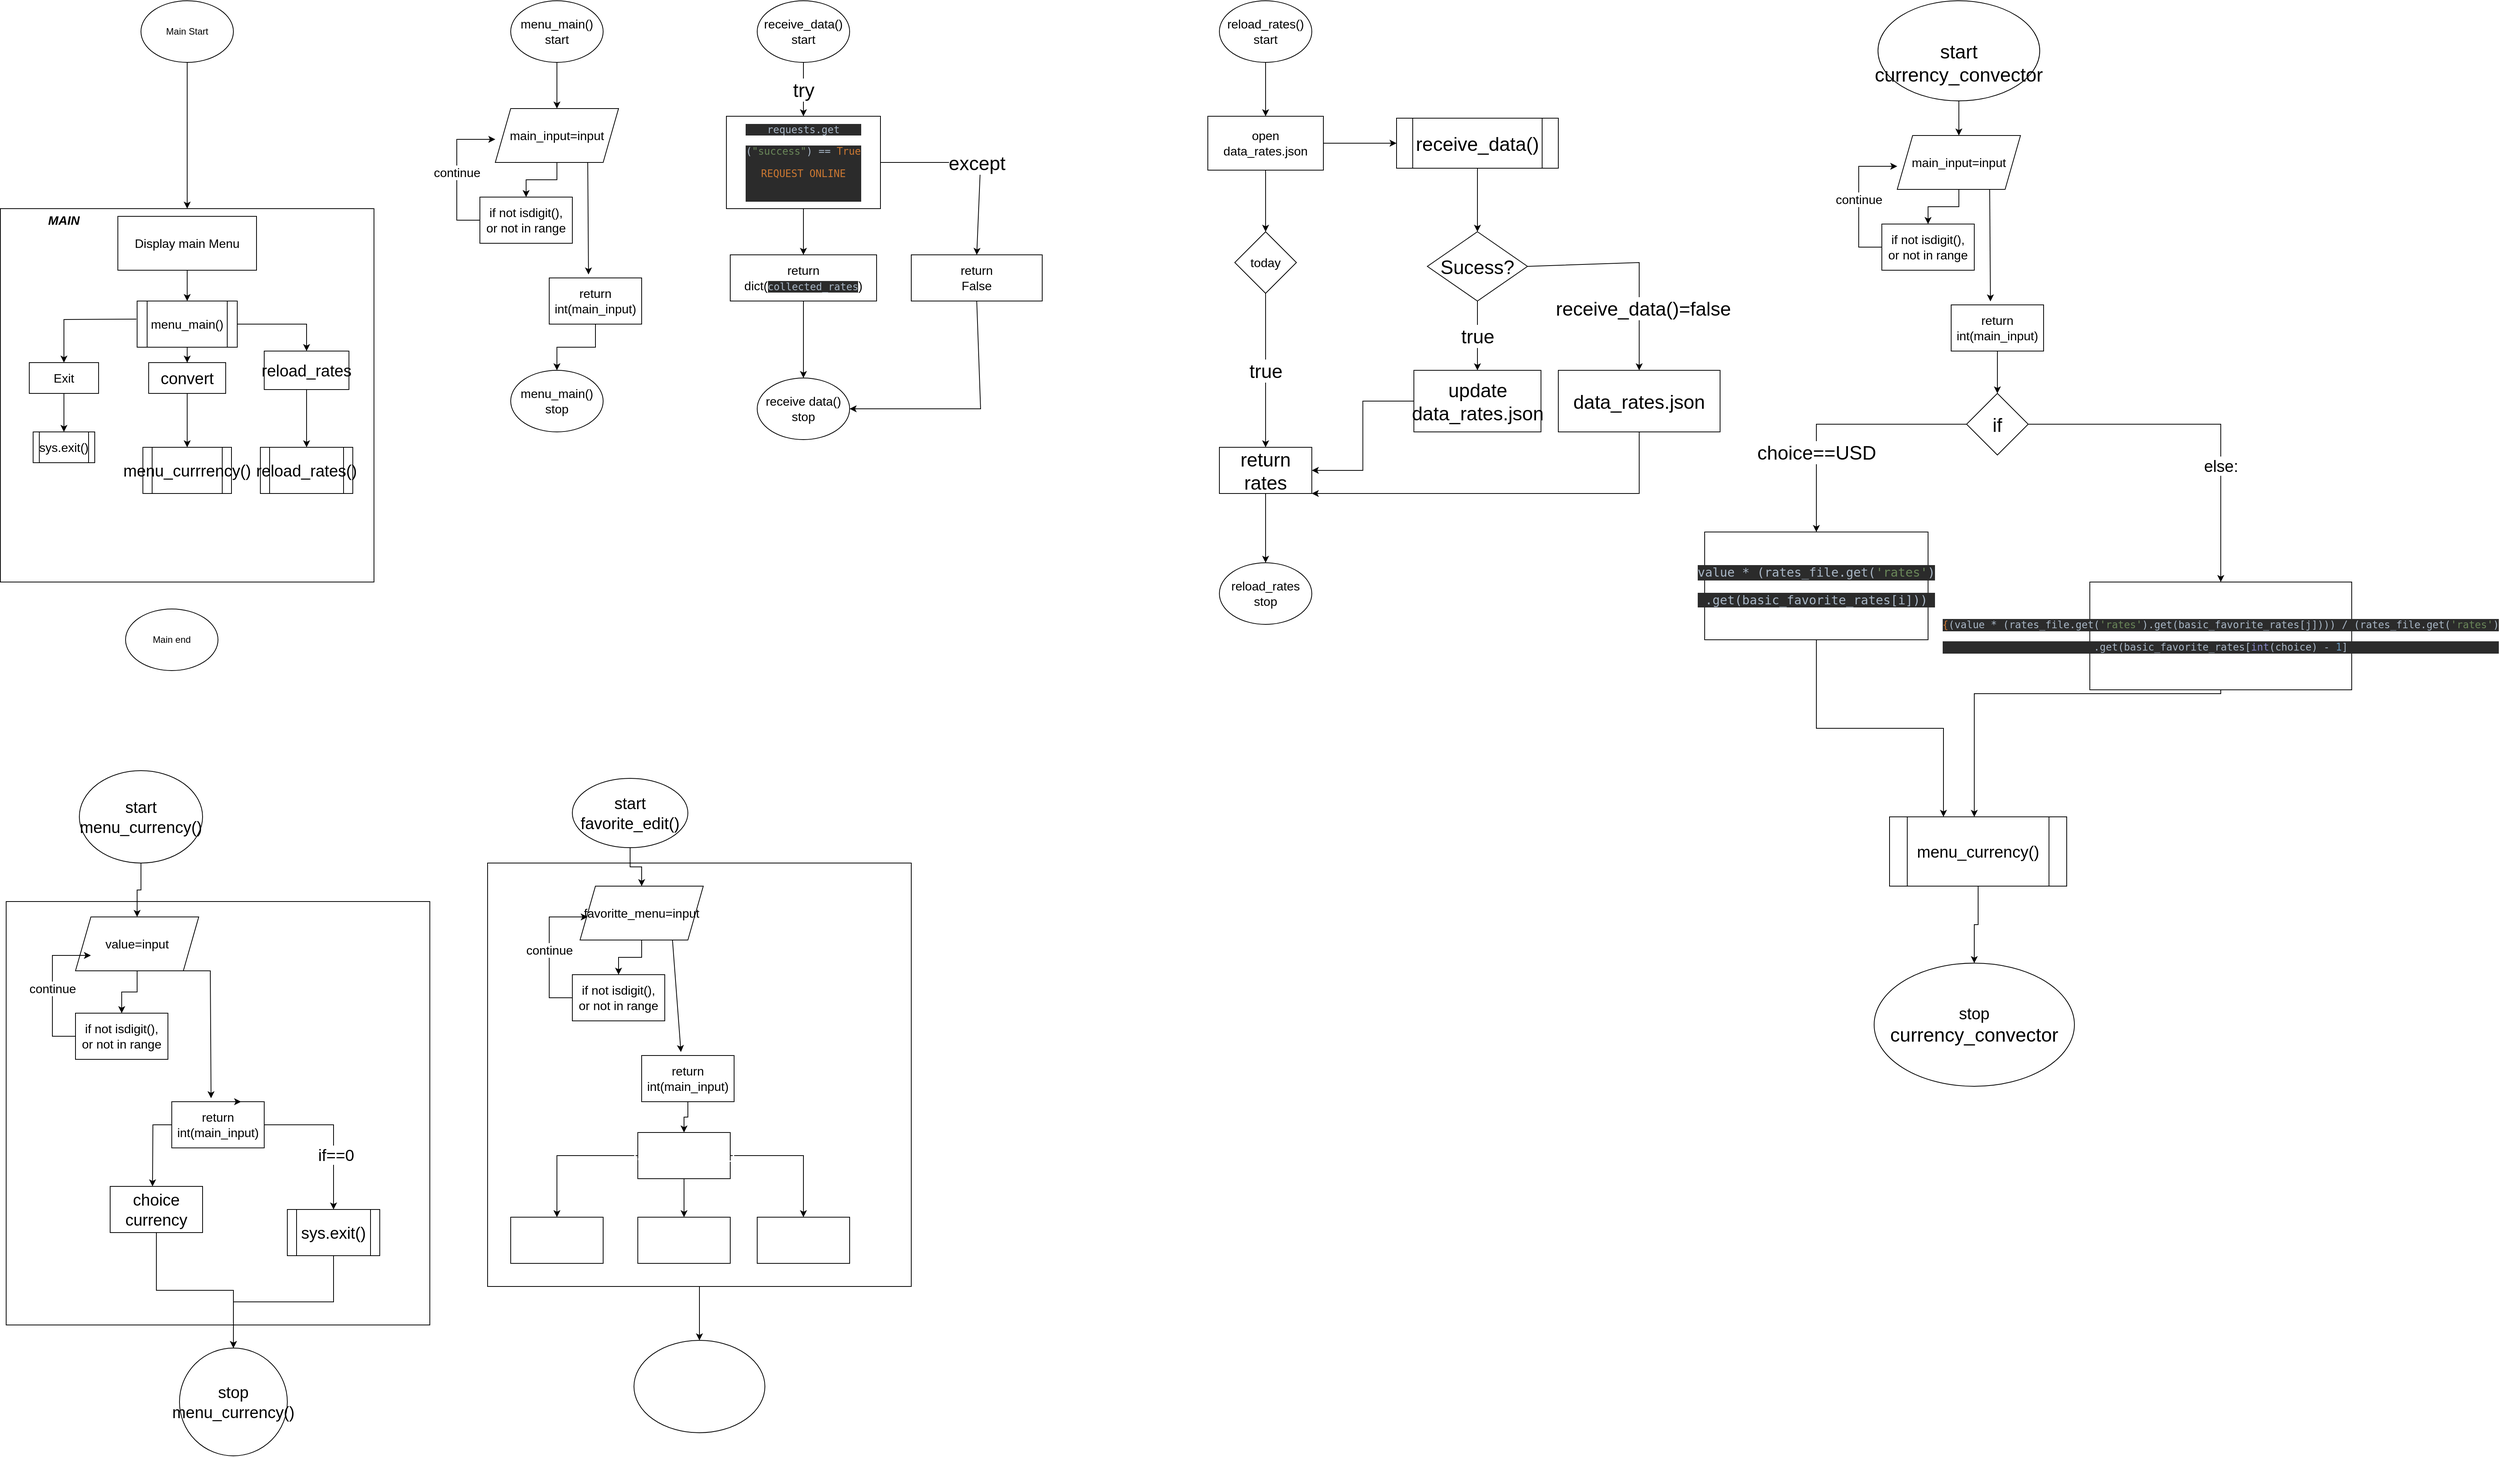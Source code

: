 <mxfile version="20.3.0" type="device"><diagram id="OZc3ZDlmv4UDkKJb3HnA" name="Page-1"><mxGraphModel dx="1351" dy="831" grid="1" gridSize="10" guides="1" tooltips="1" connect="1" arrows="1" fold="1" page="1" pageScale="1" pageWidth="850" pageHeight="1100" math="0" shadow="0"><root><mxCell id="0"/><mxCell id="1" parent="0"/><mxCell id="COG_Rs3T15AH2znhHYWJ-139" value="" style="edgeStyle=orthogonalEdgeStyle;rounded=0;orthogonalLoop=1;jettySize=auto;html=1;fontSize=21;fontColor=#FFFFFF;" edge="1" parent="1" source="COG_Rs3T15AH2znhHYWJ-128" target="COG_Rs3T15AH2znhHYWJ-138"><mxGeometry relative="1" as="geometry"/></mxCell><mxCell id="COG_Rs3T15AH2znhHYWJ-128" value="" style="whiteSpace=wrap;html=1;aspect=fixed;" vertex="1" parent="1"><mxGeometry x="640" y="1140" width="550" height="550" as="geometry"/></mxCell><mxCell id="COG_Rs3T15AH2znhHYWJ-126" value="" style="whiteSpace=wrap;html=1;aspect=fixed;" vertex="1" parent="1"><mxGeometry x="15" y="1190" width="550" height="550" as="geometry"/></mxCell><mxCell id="COG_Rs3T15AH2znhHYWJ-1" value="Main end" style="ellipse;whiteSpace=wrap;html=1;" vertex="1" parent="1"><mxGeometry x="170" y="810" width="120" height="80" as="geometry"/></mxCell><mxCell id="COG_Rs3T15AH2znhHYWJ-4" value="" style="edgeStyle=orthogonalEdgeStyle;rounded=0;orthogonalLoop=1;jettySize=auto;html=1;entryX=0.5;entryY=0;entryDx=0;entryDy=0;" edge="1" parent="1" source="COG_Rs3T15AH2znhHYWJ-2" target="COG_Rs3T15AH2znhHYWJ-5"><mxGeometry relative="1" as="geometry"><mxPoint x="250.0" y="160" as="targetPoint"/></mxGeometry></mxCell><mxCell id="COG_Rs3T15AH2znhHYWJ-2" value="Main Start" style="ellipse;whiteSpace=wrap;html=1;" vertex="1" parent="1"><mxGeometry x="190" y="20" width="120" height="80" as="geometry"/></mxCell><mxCell id="COG_Rs3T15AH2znhHYWJ-5" value="" style="whiteSpace=wrap;html=1;aspect=fixed;" vertex="1" parent="1"><mxGeometry x="7.5" y="290" width="485" height="485" as="geometry"/></mxCell><mxCell id="COG_Rs3T15AH2znhHYWJ-7" value="MAIN" style="text;html=1;align=center;verticalAlign=middle;whiteSpace=wrap;rounded=0;fontStyle=3;fontSize=16;" vertex="1" parent="1"><mxGeometry x="20" y="260" width="140" height="90" as="geometry"/></mxCell><mxCell id="COG_Rs3T15AH2znhHYWJ-15" value="" style="edgeStyle=orthogonalEdgeStyle;rounded=0;orthogonalLoop=1;jettySize=auto;html=1;fontSize=16;" edge="1" parent="1" source="COG_Rs3T15AH2znhHYWJ-8" target="COG_Rs3T15AH2znhHYWJ-13"><mxGeometry relative="1" as="geometry"/></mxCell><mxCell id="COG_Rs3T15AH2znhHYWJ-8" value="Display main Menu" style="rounded=0;whiteSpace=wrap;html=1;fontSize=16;fillColor=none;" vertex="1" parent="1"><mxGeometry x="160" y="300" width="180" height="70" as="geometry"/></mxCell><mxCell id="COG_Rs3T15AH2znhHYWJ-12" value="" style="edgeStyle=orthogonalEdgeStyle;rounded=0;orthogonalLoop=1;jettySize=auto;html=1;fontSize=16;" edge="1" parent="1" source="COG_Rs3T15AH2znhHYWJ-10" target="COG_Rs3T15AH2znhHYWJ-11"><mxGeometry relative="1" as="geometry"/></mxCell><mxCell id="COG_Rs3T15AH2znhHYWJ-10" value="Exit" style="rounded=0;whiteSpace=wrap;html=1;fontSize=16;fillColor=none;" vertex="1" parent="1"><mxGeometry x="45" y="490" width="90" height="40" as="geometry"/></mxCell><mxCell id="COG_Rs3T15AH2znhHYWJ-11" value="sys.exit()" style="shape=process;whiteSpace=wrap;html=1;backgroundOutline=1;fontSize=16;fillColor=none;" vertex="1" parent="1"><mxGeometry x="50" y="580" width="80" height="40" as="geometry"/></mxCell><mxCell id="COG_Rs3T15AH2znhHYWJ-86" value="" style="edgeStyle=orthogonalEdgeStyle;rounded=0;orthogonalLoop=1;jettySize=auto;html=1;fontSize=21;" edge="1" parent="1" source="COG_Rs3T15AH2znhHYWJ-13" target="COG_Rs3T15AH2znhHYWJ-85"><mxGeometry relative="1" as="geometry"/></mxCell><mxCell id="COG_Rs3T15AH2znhHYWJ-90" value="" style="edgeStyle=orthogonalEdgeStyle;rounded=0;orthogonalLoop=1;jettySize=auto;html=1;fontSize=21;" edge="1" parent="1" source="COG_Rs3T15AH2znhHYWJ-13" target="COG_Rs3T15AH2znhHYWJ-89"><mxGeometry relative="1" as="geometry"/></mxCell><mxCell id="COG_Rs3T15AH2znhHYWJ-13" value="menu_main()" style="shape=process;whiteSpace=wrap;html=1;backgroundOutline=1;fontSize=16;fillColor=none;" vertex="1" parent="1"><mxGeometry x="185" y="410" width="130" height="60" as="geometry"/></mxCell><mxCell id="COG_Rs3T15AH2znhHYWJ-14" value="" style="endArrow=classic;html=1;rounded=0;fontSize=16;entryX=0.5;entryY=0;entryDx=0;entryDy=0;exitX=-0.008;exitY=0.392;exitDx=0;exitDy=0;exitPerimeter=0;" edge="1" parent="1" source="COG_Rs3T15AH2znhHYWJ-13" target="COG_Rs3T15AH2znhHYWJ-10"><mxGeometry width="50" height="50" relative="1" as="geometry"><mxPoint x="230" y="610" as="sourcePoint"/><mxPoint x="280" y="560" as="targetPoint"/><Array as="points"><mxPoint x="90" y="434"/></Array></mxGeometry></mxCell><mxCell id="COG_Rs3T15AH2znhHYWJ-19" value="" style="edgeStyle=orthogonalEdgeStyle;rounded=0;orthogonalLoop=1;jettySize=auto;html=1;fontSize=16;" edge="1" parent="1" source="COG_Rs3T15AH2znhHYWJ-17" target="COG_Rs3T15AH2znhHYWJ-18"><mxGeometry relative="1" as="geometry"/></mxCell><mxCell id="COG_Rs3T15AH2znhHYWJ-17" value="menu_main() start" style="ellipse;whiteSpace=wrap;html=1;fontSize=16;fillColor=none;" vertex="1" parent="1"><mxGeometry x="670" y="20" width="120" height="80" as="geometry"/></mxCell><mxCell id="COG_Rs3T15AH2znhHYWJ-24" value="" style="edgeStyle=orthogonalEdgeStyle;rounded=0;orthogonalLoop=1;jettySize=auto;html=1;fontSize=16;" edge="1" parent="1" source="COG_Rs3T15AH2znhHYWJ-18" target="COG_Rs3T15AH2znhHYWJ-22"><mxGeometry relative="1" as="geometry"/></mxCell><mxCell id="COG_Rs3T15AH2znhHYWJ-18" value="main_input=input" style="shape=parallelogram;perimeter=parallelogramPerimeter;whiteSpace=wrap;html=1;fixedSize=1;fontSize=16;fillColor=none;" vertex="1" parent="1"><mxGeometry x="650" y="160" width="160" height="70" as="geometry"/></mxCell><mxCell id="COG_Rs3T15AH2znhHYWJ-41" value="" style="edgeStyle=orthogonalEdgeStyle;rounded=0;orthogonalLoop=1;jettySize=auto;html=1;fontSize=16;" edge="1" parent="1" source="COG_Rs3T15AH2znhHYWJ-20" target="COG_Rs3T15AH2znhHYWJ-26"><mxGeometry relative="1" as="geometry"/></mxCell><mxCell id="COG_Rs3T15AH2znhHYWJ-20" value="return&lt;br&gt;int(main_input)" style="rounded=0;whiteSpace=wrap;html=1;fontSize=16;fillColor=none;" vertex="1" parent="1"><mxGeometry x="720" y="380" width="120" height="60" as="geometry"/></mxCell><mxCell id="COG_Rs3T15AH2znhHYWJ-22" value="if not isdigit(),&lt;br&gt;or not in range" style="rounded=0;whiteSpace=wrap;html=1;fontSize=16;fillColor=none;" vertex="1" parent="1"><mxGeometry x="630" y="275" width="120" height="60" as="geometry"/></mxCell><mxCell id="COG_Rs3T15AH2znhHYWJ-23" value="continue" style="endArrow=classic;html=1;rounded=0;fontSize=16;exitX=0;exitY=0.5;exitDx=0;exitDy=0;" edge="1" parent="1" source="COG_Rs3T15AH2znhHYWJ-22"><mxGeometry width="50" height="50" relative="1" as="geometry"><mxPoint x="580" y="270" as="sourcePoint"/><mxPoint x="650" y="200" as="targetPoint"/><Array as="points"><mxPoint x="600" y="305"/><mxPoint x="600" y="200"/></Array></mxGeometry></mxCell><mxCell id="COG_Rs3T15AH2znhHYWJ-25" value="" style="endArrow=classic;html=1;rounded=0;fontSize=16;exitX=0.75;exitY=1;exitDx=0;exitDy=0;entryX=0.425;entryY=-0.075;entryDx=0;entryDy=0;entryPerimeter=0;" edge="1" parent="1" source="COG_Rs3T15AH2znhHYWJ-18" target="COG_Rs3T15AH2znhHYWJ-20"><mxGeometry width="50" height="50" relative="1" as="geometry"><mxPoint x="530" y="270" as="sourcePoint"/><mxPoint x="790" y="380" as="targetPoint"/></mxGeometry></mxCell><mxCell id="COG_Rs3T15AH2znhHYWJ-26" value="menu_main() stop" style="ellipse;whiteSpace=wrap;html=1;fontSize=16;fillColor=none;" vertex="1" parent="1"><mxGeometry x="670" y="500" width="120" height="80" as="geometry"/></mxCell><mxCell id="COG_Rs3T15AH2znhHYWJ-32" value="try" style="edgeStyle=orthogonalEdgeStyle;rounded=0;orthogonalLoop=1;jettySize=auto;html=1;fontSize=25;" edge="1" parent="1" source="COG_Rs3T15AH2znhHYWJ-27" target="COG_Rs3T15AH2znhHYWJ-31"><mxGeometry relative="1" as="geometry"/></mxCell><mxCell id="COG_Rs3T15AH2znhHYWJ-27" value="receive_data()&lt;br&gt;start" style="ellipse;whiteSpace=wrap;html=1;fontSize=16;fillColor=none;" vertex="1" parent="1"><mxGeometry x="990" y="20" width="120" height="80" as="geometry"/></mxCell><mxCell id="COG_Rs3T15AH2znhHYWJ-34" value="" style="edgeStyle=orthogonalEdgeStyle;rounded=0;orthogonalLoop=1;jettySize=auto;html=1;fontSize=16;" edge="1" parent="1" source="COG_Rs3T15AH2znhHYWJ-31" target="COG_Rs3T15AH2znhHYWJ-33"><mxGeometry relative="1" as="geometry"/></mxCell><mxCell id="COG_Rs3T15AH2znhHYWJ-31" value="&lt;pre style=&quot;background-color:#2b2b2b;color:#a9b7c6;font-family:'JetBrains Mono',monospace;font-size:9.8pt;&quot;&gt;requests.get&lt;/pre&gt;&lt;pre style=&quot;background-color:#2b2b2b;color:#a9b7c6;font-family:'JetBrains Mono',monospace;font-size:9.8pt;&quot;&gt;&lt;pre style=&quot;font-family: &amp;quot;JetBrains Mono&amp;quot;, monospace; font-size: 9.8pt;&quot;&gt;(&lt;span style=&quot;color:#6a8759;&quot;&gt;&quot;success&quot;&lt;/span&gt;) == &lt;span style=&quot;color:#cc7832;&quot;&gt;True&lt;/span&gt;&lt;/pre&gt;&lt;pre style=&quot;font-family: &amp;quot;JetBrains Mono&amp;quot;, monospace; font-size: 9.8pt;&quot;&gt;&lt;span style=&quot;color:#cc7832;&quot;&gt;REQUEST ONLINE&lt;/span&gt;&lt;/pre&gt;&lt;pre style=&quot;font-family: &amp;quot;JetBrains Mono&amp;quot;, monospace; font-size: 9.8pt;&quot;&gt;&lt;span style=&quot;color:#cc7832;&quot;&gt;&lt;br&gt;&lt;/span&gt;&lt;/pre&gt;&lt;/pre&gt;" style="rounded=0;whiteSpace=wrap;html=1;fontSize=16;fillColor=none;" vertex="1" parent="1"><mxGeometry x="950" y="170" width="200" height="120" as="geometry"/></mxCell><mxCell id="COG_Rs3T15AH2znhHYWJ-42" value="" style="edgeStyle=orthogonalEdgeStyle;rounded=0;orthogonalLoop=1;jettySize=auto;html=1;fontSize=16;" edge="1" parent="1" source="COG_Rs3T15AH2znhHYWJ-33" target="COG_Rs3T15AH2znhHYWJ-38"><mxGeometry relative="1" as="geometry"/></mxCell><mxCell id="COG_Rs3T15AH2znhHYWJ-33" value="return dict(&lt;span style=&quot;background-color: rgb(43, 43, 43); color: rgb(169, 183, 198); font-family: &amp;quot;JetBrains Mono&amp;quot;, monospace; font-size: 9.8pt;&quot;&gt;collected_rates&lt;/span&gt;&lt;span style=&quot;background-color: initial;&quot;&gt;)&lt;/span&gt;" style="rounded=0;whiteSpace=wrap;html=1;fontSize=16;fillColor=none;" vertex="1" parent="1"><mxGeometry x="955" y="350" width="190" height="60" as="geometry"/></mxCell><mxCell id="COG_Rs3T15AH2znhHYWJ-35" value="return&lt;br&gt;False" style="rounded=0;whiteSpace=wrap;html=1;fontSize=16;fillColor=none;" vertex="1" parent="1"><mxGeometry x="1190" y="350" width="170" height="60" as="geometry"/></mxCell><mxCell id="COG_Rs3T15AH2znhHYWJ-36" value="except" style="endArrow=classic;html=1;rounded=0;fontSize=25;entryX=0.5;entryY=0;entryDx=0;entryDy=0;exitX=1;exitY=0.5;exitDx=0;exitDy=0;" edge="1" parent="1" source="COG_Rs3T15AH2znhHYWJ-31" target="COG_Rs3T15AH2znhHYWJ-35"><mxGeometry width="50" height="50" relative="1" as="geometry"><mxPoint x="1030" y="300" as="sourcePoint"/><mxPoint x="1080" y="250" as="targetPoint"/><Array as="points"><mxPoint x="1280" y="230"/></Array></mxGeometry></mxCell><mxCell id="COG_Rs3T15AH2znhHYWJ-38" value="receive data()&lt;br&gt;stop" style="ellipse;whiteSpace=wrap;html=1;fontSize=16;fillColor=none;" vertex="1" parent="1"><mxGeometry x="990" y="510" width="120" height="80" as="geometry"/></mxCell><mxCell id="COG_Rs3T15AH2znhHYWJ-45" value="" style="edgeStyle=orthogonalEdgeStyle;rounded=0;orthogonalLoop=1;jettySize=auto;html=1;fontSize=16;" edge="1" parent="1" source="COG_Rs3T15AH2znhHYWJ-40" target="COG_Rs3T15AH2znhHYWJ-44"><mxGeometry relative="1" as="geometry"/></mxCell><mxCell id="COG_Rs3T15AH2znhHYWJ-40" value="reload_rates()&lt;br&gt;start" style="ellipse;whiteSpace=wrap;html=1;fontSize=16;fillColor=none;" vertex="1" parent="1"><mxGeometry x="1590" y="20" width="120" height="80" as="geometry"/></mxCell><mxCell id="COG_Rs3T15AH2znhHYWJ-43" value="" style="endArrow=classic;html=1;rounded=0;fontSize=16;exitX=0.5;exitY=1;exitDx=0;exitDy=0;entryX=1;entryY=0.5;entryDx=0;entryDy=0;" edge="1" parent="1" source="COG_Rs3T15AH2znhHYWJ-35" target="COG_Rs3T15AH2znhHYWJ-38"><mxGeometry width="50" height="50" relative="1" as="geometry"><mxPoint x="1030" y="330" as="sourcePoint"/><mxPoint x="1330" y="620" as="targetPoint"/><Array as="points"><mxPoint x="1280" y="550"/></Array></mxGeometry></mxCell><mxCell id="COG_Rs3T15AH2znhHYWJ-47" value="" style="edgeStyle=orthogonalEdgeStyle;rounded=0;orthogonalLoop=1;jettySize=auto;html=1;fontSize=16;" edge="1" parent="1" source="COG_Rs3T15AH2znhHYWJ-44" target="COG_Rs3T15AH2znhHYWJ-46"><mxGeometry relative="1" as="geometry"/></mxCell><mxCell id="COG_Rs3T15AH2znhHYWJ-52" value="" style="edgeStyle=orthogonalEdgeStyle;rounded=0;orthogonalLoop=1;jettySize=auto;html=1;fontSize=25;" edge="1" parent="1" source="COG_Rs3T15AH2znhHYWJ-44" target="COG_Rs3T15AH2znhHYWJ-51"><mxGeometry relative="1" as="geometry"/></mxCell><mxCell id="COG_Rs3T15AH2znhHYWJ-44" value="open&lt;br&gt;data_rates.json" style="rounded=0;whiteSpace=wrap;html=1;fontSize=16;fillColor=none;" vertex="1" parent="1"><mxGeometry x="1575" y="170" width="150" height="70" as="geometry"/></mxCell><mxCell id="COG_Rs3T15AH2znhHYWJ-46" value="today" style="rhombus;whiteSpace=wrap;html=1;fontSize=16;fillColor=none;" vertex="1" parent="1"><mxGeometry x="1610" y="320" width="80" height="80" as="geometry"/></mxCell><mxCell id="COG_Rs3T15AH2znhHYWJ-49" value="reload_rates&lt;br&gt;stop" style="ellipse;whiteSpace=wrap;html=1;fontSize=16;fillColor=none;" vertex="1" parent="1"><mxGeometry x="1590" y="750" width="120" height="80" as="geometry"/></mxCell><mxCell id="COG_Rs3T15AH2znhHYWJ-50" value="true" style="endArrow=classic;html=1;rounded=0;fontSize=25;exitX=0.5;exitY=1;exitDx=0;exitDy=0;entryX=0.5;entryY=0;entryDx=0;entryDy=0;" edge="1" parent="1" source="COG_Rs3T15AH2znhHYWJ-46" target="COG_Rs3T15AH2znhHYWJ-58"><mxGeometry width="50" height="50" relative="1" as="geometry"><mxPoint x="1350" y="430" as="sourcePoint"/><mxPoint x="1400" y="380" as="targetPoint"/></mxGeometry></mxCell><mxCell id="COG_Rs3T15AH2znhHYWJ-55" value="" style="edgeStyle=orthogonalEdgeStyle;rounded=0;orthogonalLoop=1;jettySize=auto;html=1;fontSize=25;" edge="1" parent="1" source="COG_Rs3T15AH2znhHYWJ-51" target="COG_Rs3T15AH2znhHYWJ-53"><mxGeometry relative="1" as="geometry"/></mxCell><mxCell id="COG_Rs3T15AH2znhHYWJ-51" value="receive_data()" style="shape=process;whiteSpace=wrap;html=1;backgroundOutline=1;fontSize=25;fillColor=none;" vertex="1" parent="1"><mxGeometry x="1820" y="172.5" width="210" height="65" as="geometry"/></mxCell><mxCell id="COG_Rs3T15AH2znhHYWJ-57" value="true" style="edgeStyle=orthogonalEdgeStyle;rounded=0;orthogonalLoop=1;jettySize=auto;html=1;fontSize=25;" edge="1" parent="1" source="COG_Rs3T15AH2znhHYWJ-53" target="COG_Rs3T15AH2znhHYWJ-56"><mxGeometry relative="1" as="geometry"/></mxCell><mxCell id="COG_Rs3T15AH2znhHYWJ-53" value="Sucess?" style="rhombus;whiteSpace=wrap;html=1;fontSize=25;fillColor=none;" vertex="1" parent="1"><mxGeometry x="1860" y="320" width="130" height="90" as="geometry"/></mxCell><mxCell id="COG_Rs3T15AH2znhHYWJ-60" value="" style="edgeStyle=orthogonalEdgeStyle;rounded=0;orthogonalLoop=1;jettySize=auto;html=1;fontSize=25;entryX=1;entryY=0.5;entryDx=0;entryDy=0;" edge="1" parent="1" source="COG_Rs3T15AH2znhHYWJ-56" target="COG_Rs3T15AH2znhHYWJ-58"><mxGeometry relative="1" as="geometry"><mxPoint x="1740" y="650" as="targetPoint"/></mxGeometry></mxCell><mxCell id="COG_Rs3T15AH2znhHYWJ-56" value="update&lt;br&gt;data_rates.json" style="rounded=0;whiteSpace=wrap;html=1;fontSize=25;fillColor=none;" vertex="1" parent="1"><mxGeometry x="1842.5" y="500" width="165" height="80" as="geometry"/></mxCell><mxCell id="COG_Rs3T15AH2znhHYWJ-59" value="" style="edgeStyle=orthogonalEdgeStyle;rounded=0;orthogonalLoop=1;jettySize=auto;html=1;fontSize=25;" edge="1" parent="1" source="COG_Rs3T15AH2znhHYWJ-58" target="COG_Rs3T15AH2znhHYWJ-49"><mxGeometry relative="1" as="geometry"/></mxCell><mxCell id="COG_Rs3T15AH2znhHYWJ-58" value="return rates" style="rounded=0;whiteSpace=wrap;html=1;fontSize=25;fillColor=none;" vertex="1" parent="1"><mxGeometry x="1590" y="600" width="120" height="60" as="geometry"/></mxCell><mxCell id="COG_Rs3T15AH2znhHYWJ-61" value="data_rates.json" style="rounded=0;whiteSpace=wrap;html=1;fontSize=25;fillColor=none;" vertex="1" parent="1"><mxGeometry x="2030" y="500" width="210" height="80" as="geometry"/></mxCell><mxCell id="COG_Rs3T15AH2znhHYWJ-62" value="receive_data()=false" style="endArrow=classic;html=1;rounded=0;fontSize=25;entryX=0.5;entryY=0;entryDx=0;entryDy=0;exitX=1;exitY=0.5;exitDx=0;exitDy=0;" edge="1" parent="1" source="COG_Rs3T15AH2znhHYWJ-53" target="COG_Rs3T15AH2znhHYWJ-61"><mxGeometry x="0.439" y="5" width="50" height="50" relative="1" as="geometry"><mxPoint x="2200" y="350" as="sourcePoint"/><mxPoint x="1820" y="500" as="targetPoint"/><Array as="points"><mxPoint x="2135" y="360"/></Array><mxPoint y="-1" as="offset"/></mxGeometry></mxCell><mxCell id="COG_Rs3T15AH2znhHYWJ-63" value="" style="endArrow=classic;html=1;rounded=0;fontSize=25;exitX=0.5;exitY=1;exitDx=0;exitDy=0;entryX=1;entryY=1;entryDx=0;entryDy=0;" edge="1" parent="1" source="COG_Rs3T15AH2znhHYWJ-61" target="COG_Rs3T15AH2znhHYWJ-58"><mxGeometry width="50" height="50" relative="1" as="geometry"><mxPoint x="1890" y="880" as="sourcePoint"/><mxPoint x="1850" y="500" as="targetPoint"/><Array as="points"><mxPoint x="2135" y="660"/></Array></mxGeometry></mxCell><mxCell id="COG_Rs3T15AH2znhHYWJ-72" value="" style="edgeStyle=orthogonalEdgeStyle;rounded=0;orthogonalLoop=1;jettySize=auto;html=1;fontSize=25;" edge="1" parent="1" source="COG_Rs3T15AH2znhHYWJ-64" target="COG_Rs3T15AH2znhHYWJ-67"><mxGeometry relative="1" as="geometry"/></mxCell><mxCell id="COG_Rs3T15AH2znhHYWJ-64" value="&lt;br&gt;start&lt;br&gt;currency_convector" style="ellipse;whiteSpace=wrap;html=1;fontSize=25;fillColor=none;" vertex="1" parent="1"><mxGeometry x="2445" y="20" width="210" height="130" as="geometry"/></mxCell><mxCell id="COG_Rs3T15AH2znhHYWJ-66" value="" style="edgeStyle=orthogonalEdgeStyle;rounded=0;orthogonalLoop=1;jettySize=auto;html=1;fontSize=16;" edge="1" parent="1" source="COG_Rs3T15AH2znhHYWJ-67" target="COG_Rs3T15AH2znhHYWJ-69"><mxGeometry relative="1" as="geometry"/></mxCell><mxCell id="COG_Rs3T15AH2znhHYWJ-67" value="main_input=input" style="shape=parallelogram;perimeter=parallelogramPerimeter;whiteSpace=wrap;html=1;fixedSize=1;fontSize=16;fillColor=none;" vertex="1" parent="1"><mxGeometry x="2470" y="195" width="160" height="70" as="geometry"/></mxCell><mxCell id="COG_Rs3T15AH2znhHYWJ-74" value="" style="edgeStyle=orthogonalEdgeStyle;rounded=0;orthogonalLoop=1;jettySize=auto;html=1;fontSize=25;" edge="1" parent="1" source="COG_Rs3T15AH2znhHYWJ-68" target="COG_Rs3T15AH2znhHYWJ-73"><mxGeometry relative="1" as="geometry"/></mxCell><mxCell id="COG_Rs3T15AH2znhHYWJ-68" value="return&lt;br&gt;int(main_input)" style="rounded=0;whiteSpace=wrap;html=1;fontSize=16;fillColor=none;" vertex="1" parent="1"><mxGeometry x="2540" y="415" width="120" height="60" as="geometry"/></mxCell><mxCell id="COG_Rs3T15AH2znhHYWJ-69" value="if not isdigit(),&lt;br&gt;or not in range" style="rounded=0;whiteSpace=wrap;html=1;fontSize=16;fillColor=none;" vertex="1" parent="1"><mxGeometry x="2450" y="310" width="120" height="60" as="geometry"/></mxCell><mxCell id="COG_Rs3T15AH2znhHYWJ-70" value="continue" style="endArrow=classic;html=1;rounded=0;fontSize=16;exitX=0;exitY=0.5;exitDx=0;exitDy=0;" edge="1" parent="1" source="COG_Rs3T15AH2znhHYWJ-69"><mxGeometry width="50" height="50" relative="1" as="geometry"><mxPoint x="2400" y="305" as="sourcePoint"/><mxPoint x="2470" y="235" as="targetPoint"/><Array as="points"><mxPoint x="2420" y="340"/><mxPoint x="2420" y="235"/></Array></mxGeometry></mxCell><mxCell id="COG_Rs3T15AH2znhHYWJ-71" value="" style="endArrow=classic;html=1;rounded=0;fontSize=16;exitX=0.75;exitY=1;exitDx=0;exitDy=0;entryX=0.425;entryY=-0.075;entryDx=0;entryDy=0;entryPerimeter=0;" edge="1" parent="1" source="COG_Rs3T15AH2znhHYWJ-67" target="COG_Rs3T15AH2znhHYWJ-68"><mxGeometry width="50" height="50" relative="1" as="geometry"><mxPoint x="2350" y="305" as="sourcePoint"/><mxPoint x="2610" y="415" as="targetPoint"/></mxGeometry></mxCell><mxCell id="COG_Rs3T15AH2znhHYWJ-76" value="choice==USD" style="edgeStyle=orthogonalEdgeStyle;rounded=0;orthogonalLoop=1;jettySize=auto;html=1;fontSize=25;" edge="1" parent="1" source="COG_Rs3T15AH2znhHYWJ-73" target="COG_Rs3T15AH2znhHYWJ-75"><mxGeometry x="0.379" relative="1" as="geometry"><mxPoint as="offset"/></mxGeometry></mxCell><mxCell id="COG_Rs3T15AH2znhHYWJ-78" value="" style="edgeStyle=orthogonalEdgeStyle;rounded=0;orthogonalLoop=1;jettySize=auto;html=1;fontSize=16;" edge="1" parent="1" source="COG_Rs3T15AH2znhHYWJ-73" target="COG_Rs3T15AH2znhHYWJ-77"><mxGeometry relative="1" as="geometry"/></mxCell><mxCell id="COG_Rs3T15AH2znhHYWJ-79" value="&lt;font style=&quot;font-size: 21px;&quot;&gt;else:&lt;/font&gt;" style="edgeLabel;html=1;align=center;verticalAlign=middle;resizable=0;points=[];fontSize=16;" vertex="1" connectable="0" parent="COG_Rs3T15AH2znhHYWJ-78"><mxGeometry x="0.333" relative="1" as="geometry"><mxPoint as="offset"/></mxGeometry></mxCell><mxCell id="COG_Rs3T15AH2znhHYWJ-73" value="if" style="rhombus;whiteSpace=wrap;html=1;fontSize=25;fillColor=none;" vertex="1" parent="1"><mxGeometry x="2560" y="530" width="80" height="80" as="geometry"/></mxCell><mxCell id="COG_Rs3T15AH2znhHYWJ-81" value="" style="edgeStyle=orthogonalEdgeStyle;rounded=0;orthogonalLoop=1;jettySize=auto;html=1;fontSize=21;" edge="1" parent="1" source="COG_Rs3T15AH2znhHYWJ-75" target="COG_Rs3T15AH2znhHYWJ-80"><mxGeometry relative="1" as="geometry"><Array as="points"><mxPoint x="2365" y="965"/><mxPoint x="2530" y="965"/></Array></mxGeometry></mxCell><mxCell id="COG_Rs3T15AH2znhHYWJ-75" value="&lt;pre style=&quot;background-color: rgb(43, 43, 43); color: rgb(169, 183, 198); font-family: &amp;quot;JetBrains Mono&amp;quot;, monospace; font-size: 16px;&quot;&gt;value * (rates_file.get(&lt;span style=&quot;color:#6a8759;&quot;&gt;'rates'&lt;/span&gt;)&lt;/pre&gt;&lt;pre style=&quot;background-color: rgb(43, 43, 43); color: rgb(169, 183, 198); font-family: &amp;quot;JetBrains Mono&amp;quot;, monospace; font-size: 16px;&quot;&gt;.get(basic_favorite_rates[i]))&lt;/pre&gt;" style="rounded=0;whiteSpace=wrap;html=1;fontSize=25;fillColor=none;" vertex="1" parent="1"><mxGeometry x="2220" y="710" width="290" height="140" as="geometry"/></mxCell><mxCell id="COG_Rs3T15AH2znhHYWJ-82" value="" style="edgeStyle=orthogonalEdgeStyle;rounded=0;orthogonalLoop=1;jettySize=auto;html=1;fontSize=21;" edge="1" parent="1" source="COG_Rs3T15AH2znhHYWJ-77" target="COG_Rs3T15AH2znhHYWJ-80"><mxGeometry relative="1" as="geometry"><mxPoint x="2570" y="970" as="targetPoint"/><Array as="points"><mxPoint x="2890" y="920"/><mxPoint x="2570" y="920"/></Array></mxGeometry></mxCell><mxCell id="COG_Rs3T15AH2znhHYWJ-77" value="&lt;pre style=&quot;background-color:#2b2b2b;color:#a9b7c6;font-family:'JetBrains Mono',monospace;font-size:9.8pt;&quot;&gt;&lt;span style=&quot;color:#cc7832;&quot;&gt;{&lt;/span&gt;(value * (rates_file.get(&lt;span style=&quot;color:#6a8759;&quot;&gt;'rates'&lt;/span&gt;).get(basic_favorite_rates[j]))) / (rates_file.get(&lt;span style=&quot;color:#6a8759;&quot;&gt;'rates'&lt;/span&gt;)&lt;/pre&gt;&lt;pre style=&quot;background-color:#2b2b2b;color:#a9b7c6;font-family:'JetBrains Mono',monospace;font-size:9.8pt;&quot;&gt;.get(basic_favorite_rates[&lt;span style=&quot;color:#8888c6;&quot;&gt;int&lt;/span&gt;(choice) - &lt;span style=&quot;color:#6897bb;&quot;&gt;1&lt;/span&gt;]&lt;/pre&gt;" style="rounded=0;whiteSpace=wrap;html=1;fontSize=16;fillColor=none;" vertex="1" parent="1"><mxGeometry x="2720" y="775" width="340" height="140" as="geometry"/></mxCell><mxCell id="COG_Rs3T15AH2znhHYWJ-84" value="" style="edgeStyle=orthogonalEdgeStyle;rounded=0;orthogonalLoop=1;jettySize=auto;html=1;fontSize=21;" edge="1" parent="1" source="COG_Rs3T15AH2znhHYWJ-80" target="COG_Rs3T15AH2znhHYWJ-83"><mxGeometry relative="1" as="geometry"/></mxCell><mxCell id="COG_Rs3T15AH2znhHYWJ-80" value="menu_currency()" style="shape=process;whiteSpace=wrap;html=1;backgroundOutline=1;fontSize=21;fillColor=none;" vertex="1" parent="1"><mxGeometry x="2460" y="1080" width="230" height="90" as="geometry"/></mxCell><mxCell id="COG_Rs3T15AH2znhHYWJ-83" value="stop&lt;br&gt;&lt;span style=&quot;font-size: 25px;&quot;&gt;currency_convector&lt;/span&gt;" style="ellipse;whiteSpace=wrap;html=1;fontSize=21;fillColor=none;" vertex="1" parent="1"><mxGeometry x="2440" y="1270" width="260" height="160" as="geometry"/></mxCell><mxCell id="COG_Rs3T15AH2znhHYWJ-88" value="" style="edgeStyle=orthogonalEdgeStyle;rounded=0;orthogonalLoop=1;jettySize=auto;html=1;fontSize=21;" edge="1" parent="1" source="COG_Rs3T15AH2znhHYWJ-85" target="COG_Rs3T15AH2znhHYWJ-87"><mxGeometry relative="1" as="geometry"/></mxCell><mxCell id="COG_Rs3T15AH2znhHYWJ-85" value="convert" style="rounded=0;whiteSpace=wrap;html=1;fontSize=21;fillColor=none;" vertex="1" parent="1"><mxGeometry x="200" y="490" width="100" height="40" as="geometry"/></mxCell><mxCell id="COG_Rs3T15AH2znhHYWJ-87" value="menu_currrency()" style="shape=process;whiteSpace=wrap;html=1;backgroundOutline=1;fontSize=21;fillColor=none;" vertex="1" parent="1"><mxGeometry x="192.5" y="600" width="115" height="60" as="geometry"/></mxCell><mxCell id="COG_Rs3T15AH2znhHYWJ-95" value="" style="edgeStyle=orthogonalEdgeStyle;rounded=0;orthogonalLoop=1;jettySize=auto;html=1;fontSize=21;" edge="1" parent="1" source="COG_Rs3T15AH2znhHYWJ-89" target="COG_Rs3T15AH2znhHYWJ-93"><mxGeometry relative="1" as="geometry"/></mxCell><mxCell id="COG_Rs3T15AH2znhHYWJ-89" value="reload_rates" style="rounded=0;whiteSpace=wrap;html=1;fontSize=21;fillColor=none;" vertex="1" parent="1"><mxGeometry x="350" y="475" width="110" height="50" as="geometry"/></mxCell><mxCell id="COG_Rs3T15AH2znhHYWJ-93" value="reload_rates()" style="shape=process;whiteSpace=wrap;html=1;backgroundOutline=1;fontSize=21;fillColor=none;" vertex="1" parent="1"><mxGeometry x="345" y="600" width="120" height="60" as="geometry"/></mxCell><mxCell id="COG_Rs3T15AH2znhHYWJ-106" value="" style="edgeStyle=orthogonalEdgeStyle;rounded=0;orthogonalLoop=1;jettySize=auto;html=1;fontSize=21;" edge="1" parent="1" source="COG_Rs3T15AH2znhHYWJ-98" target="COG_Rs3T15AH2znhHYWJ-100"><mxGeometry relative="1" as="geometry"/></mxCell><mxCell id="COG_Rs3T15AH2znhHYWJ-98" value="start&lt;br&gt;menu_currency()" style="ellipse;whiteSpace=wrap;html=1;fontSize=21;fillColor=none;" vertex="1" parent="1"><mxGeometry x="110" y="1020" width="160" height="120" as="geometry"/></mxCell><mxCell id="COG_Rs3T15AH2znhHYWJ-99" value="" style="edgeStyle=orthogonalEdgeStyle;rounded=0;orthogonalLoop=1;jettySize=auto;html=1;fontSize=16;" edge="1" parent="1" source="COG_Rs3T15AH2znhHYWJ-100" target="COG_Rs3T15AH2znhHYWJ-103"><mxGeometry relative="1" as="geometry"/></mxCell><mxCell id="COG_Rs3T15AH2znhHYWJ-100" value="value=input" style="shape=parallelogram;perimeter=parallelogramPerimeter;whiteSpace=wrap;html=1;fixedSize=1;fontSize=16;fillColor=none;" vertex="1" parent="1"><mxGeometry x="105" y="1210" width="160" height="70" as="geometry"/></mxCell><mxCell id="COG_Rs3T15AH2znhHYWJ-101" value="" style="edgeStyle=orthogonalEdgeStyle;rounded=0;orthogonalLoop=1;jettySize=auto;html=1;fontSize=16;" edge="1" parent="1" source="COG_Rs3T15AH2znhHYWJ-102"><mxGeometry relative="1" as="geometry"><mxPoint x="205" y="1560" as="targetPoint"/></mxGeometry></mxCell><mxCell id="COG_Rs3T15AH2znhHYWJ-111" value="" style="edgeStyle=orthogonalEdgeStyle;rounded=0;orthogonalLoop=1;jettySize=auto;html=1;fontSize=21;" edge="1" parent="1" source="COG_Rs3T15AH2znhHYWJ-102" target="COG_Rs3T15AH2znhHYWJ-110"><mxGeometry relative="1" as="geometry"/></mxCell><mxCell id="COG_Rs3T15AH2znhHYWJ-112" value="if==0" style="edgeLabel;html=1;align=center;verticalAlign=middle;resizable=0;points=[];fontSize=21;" vertex="1" connectable="0" parent="COG_Rs3T15AH2znhHYWJ-111"><mxGeometry x="0.29" y="3" relative="1" as="geometry"><mxPoint as="offset"/></mxGeometry></mxCell><mxCell id="COG_Rs3T15AH2znhHYWJ-102" value="return&lt;br&gt;int(main_input)" style="rounded=0;whiteSpace=wrap;html=1;fontSize=16;fillColor=none;" vertex="1" parent="1"><mxGeometry x="230" y="1450" width="120" height="60" as="geometry"/></mxCell><mxCell id="COG_Rs3T15AH2znhHYWJ-103" value="if not isdigit(),&lt;br&gt;or not in range" style="rounded=0;whiteSpace=wrap;html=1;fontSize=16;fillColor=none;" vertex="1" parent="1"><mxGeometry x="105" y="1335" width="120" height="60" as="geometry"/></mxCell><mxCell id="COG_Rs3T15AH2znhHYWJ-104" value="continue" style="endArrow=classic;html=1;rounded=0;fontSize=16;exitX=0;exitY=0.5;exitDx=0;exitDy=0;" edge="1" parent="1" source="COG_Rs3T15AH2znhHYWJ-103"><mxGeometry width="50" height="50" relative="1" as="geometry"><mxPoint x="55" y="1330" as="sourcePoint"/><mxPoint x="125.0" y="1260" as="targetPoint"/><Array as="points"><mxPoint x="75" y="1365"/><mxPoint x="75" y="1260"/></Array></mxGeometry></mxCell><mxCell id="COG_Rs3T15AH2znhHYWJ-105" value="" style="endArrow=classic;html=1;rounded=0;fontSize=16;exitX=0.75;exitY=1;exitDx=0;exitDy=0;entryX=0.425;entryY=-0.075;entryDx=0;entryDy=0;entryPerimeter=0;" edge="1" parent="1" source="COG_Rs3T15AH2znhHYWJ-100" target="COG_Rs3T15AH2znhHYWJ-102"><mxGeometry width="50" height="50" relative="1" as="geometry"><mxPoint x="5" y="1330" as="sourcePoint"/><mxPoint x="265" y="1440" as="targetPoint"/><Array as="points"><mxPoint x="280" y="1280"/></Array></mxGeometry></mxCell><mxCell id="COG_Rs3T15AH2znhHYWJ-107" style="edgeStyle=orthogonalEdgeStyle;rounded=0;orthogonalLoop=1;jettySize=auto;html=1;exitX=0.5;exitY=0;exitDx=0;exitDy=0;entryX=0.75;entryY=0;entryDx=0;entryDy=0;fontSize=21;" edge="1" parent="1" source="COG_Rs3T15AH2znhHYWJ-102" target="COG_Rs3T15AH2znhHYWJ-102"><mxGeometry relative="1" as="geometry"/></mxCell><mxCell id="COG_Rs3T15AH2znhHYWJ-114" value="" style="edgeStyle=orthogonalEdgeStyle;rounded=0;orthogonalLoop=1;jettySize=auto;html=1;fontSize=21;" edge="1" parent="1" source="COG_Rs3T15AH2znhHYWJ-109" target="COG_Rs3T15AH2znhHYWJ-113"><mxGeometry relative="1" as="geometry"/></mxCell><mxCell id="COG_Rs3T15AH2znhHYWJ-109" value="choice currency" style="rounded=0;whiteSpace=wrap;html=1;fontSize=21;fillColor=none;" vertex="1" parent="1"><mxGeometry x="150" y="1560" width="120" height="60" as="geometry"/></mxCell><mxCell id="COG_Rs3T15AH2znhHYWJ-115" value="" style="edgeStyle=orthogonalEdgeStyle;rounded=0;orthogonalLoop=1;jettySize=auto;html=1;fontSize=21;" edge="1" parent="1" source="COG_Rs3T15AH2znhHYWJ-110" target="COG_Rs3T15AH2znhHYWJ-113"><mxGeometry relative="1" as="geometry"/></mxCell><mxCell id="COG_Rs3T15AH2znhHYWJ-110" value="sys.exit()" style="shape=process;whiteSpace=wrap;html=1;backgroundOutline=1;fontSize=21;fillColor=none;" vertex="1" parent="1"><mxGeometry x="380" y="1590" width="120" height="60" as="geometry"/></mxCell><mxCell id="COG_Rs3T15AH2znhHYWJ-113" value="stop&lt;br&gt;menu_currency()" style="ellipse;whiteSpace=wrap;html=1;aspect=fixed;fontSize=21;fillColor=none;" vertex="1" parent="1"><mxGeometry x="240" y="1770" width="140" height="140" as="geometry"/></mxCell><mxCell id="COG_Rs3T15AH2znhHYWJ-123" value="" style="edgeStyle=orthogonalEdgeStyle;rounded=0;orthogonalLoop=1;jettySize=auto;html=1;fontSize=21;" edge="1" parent="1" source="COG_Rs3T15AH2znhHYWJ-116" target="COG_Rs3T15AH2znhHYWJ-118"><mxGeometry relative="1" as="geometry"/></mxCell><mxCell id="COG_Rs3T15AH2znhHYWJ-116" value="start&lt;br&gt;favorite_edit()" style="ellipse;whiteSpace=wrap;html=1;fontSize=21;fillColor=none;" vertex="1" parent="1"><mxGeometry x="750" y="1030" width="150" height="90" as="geometry"/></mxCell><mxCell id="COG_Rs3T15AH2znhHYWJ-117" value="" style="edgeStyle=orthogonalEdgeStyle;rounded=0;orthogonalLoop=1;jettySize=auto;html=1;fontSize=16;" edge="1" parent="1" source="COG_Rs3T15AH2znhHYWJ-118" target="COG_Rs3T15AH2znhHYWJ-120"><mxGeometry relative="1" as="geometry"/></mxCell><mxCell id="COG_Rs3T15AH2znhHYWJ-118" value="favoritte_menu=input" style="shape=parallelogram;perimeter=parallelogramPerimeter;whiteSpace=wrap;html=1;fixedSize=1;fontSize=16;fillColor=none;" vertex="1" parent="1"><mxGeometry x="760" y="1170" width="160" height="70" as="geometry"/></mxCell><mxCell id="COG_Rs3T15AH2znhHYWJ-131" value="" style="edgeStyle=orthogonalEdgeStyle;rounded=0;orthogonalLoop=1;jettySize=auto;html=1;fontSize=21;fontColor=#FFFFFF;" edge="1" parent="1" source="COG_Rs3T15AH2znhHYWJ-119" target="COG_Rs3T15AH2znhHYWJ-130"><mxGeometry relative="1" as="geometry"/></mxCell><mxCell id="COG_Rs3T15AH2znhHYWJ-119" value="return&lt;br&gt;int(main_input)" style="rounded=0;whiteSpace=wrap;html=1;fontSize=16;fillColor=none;" vertex="1" parent="1"><mxGeometry x="840" y="1390" width="120" height="60" as="geometry"/></mxCell><mxCell id="COG_Rs3T15AH2znhHYWJ-120" value="if not isdigit(),&lt;br&gt;or not in range" style="rounded=0;whiteSpace=wrap;html=1;fontSize=16;fillColor=none;" vertex="1" parent="1"><mxGeometry x="750" y="1285" width="120" height="60" as="geometry"/></mxCell><mxCell id="COG_Rs3T15AH2znhHYWJ-121" value="continue" style="endArrow=classic;html=1;rounded=0;fontSize=16;exitX=0;exitY=0.5;exitDx=0;exitDy=0;" edge="1" parent="1" source="COG_Rs3T15AH2znhHYWJ-120"><mxGeometry width="50" height="50" relative="1" as="geometry"><mxPoint x="700" y="1280" as="sourcePoint"/><mxPoint x="770.0" y="1210" as="targetPoint"/><Array as="points"><mxPoint x="720" y="1315"/><mxPoint x="720" y="1210"/></Array></mxGeometry></mxCell><mxCell id="COG_Rs3T15AH2znhHYWJ-122" value="" style="endArrow=classic;html=1;rounded=0;fontSize=16;exitX=0.75;exitY=1;exitDx=0;exitDy=0;entryX=0.425;entryY=-0.075;entryDx=0;entryDy=0;entryPerimeter=0;" edge="1" parent="1" source="COG_Rs3T15AH2znhHYWJ-118" target="COG_Rs3T15AH2znhHYWJ-119"><mxGeometry width="50" height="50" relative="1" as="geometry"><mxPoint x="650" y="1280" as="sourcePoint"/><mxPoint x="910" y="1390" as="targetPoint"/></mxGeometry></mxCell><mxCell id="COG_Rs3T15AH2znhHYWJ-127" value="while" style="text;html=1;strokeColor=none;fillColor=none;align=center;verticalAlign=middle;whiteSpace=wrap;rounded=0;labelBackgroundColor=none;fontSize=21;fontColor=#FFFFFF;" vertex="1" parent="1"><mxGeometry x="30" y="1200" width="60" height="30" as="geometry"/></mxCell><mxCell id="COG_Rs3T15AH2znhHYWJ-129" value="while" style="text;html=1;strokeColor=none;fillColor=none;align=center;verticalAlign=middle;whiteSpace=wrap;rounded=0;labelBackgroundColor=none;fontSize=21;fontColor=#FFFFFF;" vertex="1" parent="1"><mxGeometry x="660" y="1150" width="60" height="30" as="geometry"/></mxCell><mxCell id="COG_Rs3T15AH2znhHYWJ-133" value="" style="edgeStyle=orthogonalEdgeStyle;rounded=0;orthogonalLoop=1;jettySize=auto;html=1;fontSize=21;fontColor=#FFFFFF;" edge="1" parent="1" source="COG_Rs3T15AH2znhHYWJ-130" target="COG_Rs3T15AH2znhHYWJ-132"><mxGeometry relative="1" as="geometry"/></mxCell><mxCell id="COG_Rs3T15AH2znhHYWJ-135" value="" style="edgeStyle=orthogonalEdgeStyle;rounded=0;orthogonalLoop=1;jettySize=auto;html=1;fontSize=21;fontColor=#FFFFFF;" edge="1" parent="1" source="COG_Rs3T15AH2znhHYWJ-130" target="COG_Rs3T15AH2znhHYWJ-134"><mxGeometry relative="1" as="geometry"/></mxCell><mxCell id="COG_Rs3T15AH2znhHYWJ-137" value="" style="edgeStyle=orthogonalEdgeStyle;rounded=0;orthogonalLoop=1;jettySize=auto;html=1;fontSize=21;fontColor=#FFFFFF;" edge="1" parent="1" source="COG_Rs3T15AH2znhHYWJ-130" target="COG_Rs3T15AH2znhHYWJ-136"><mxGeometry relative="1" as="geometry"/></mxCell><mxCell id="COG_Rs3T15AH2znhHYWJ-130" value="favorite_menu" style="rounded=0;whiteSpace=wrap;html=1;labelBackgroundColor=none;fontSize=21;fontColor=#FFFFFF;fillColor=none;" vertex="1" parent="1"><mxGeometry x="835" y="1490" width="120" height="60" as="geometry"/></mxCell><mxCell id="COG_Rs3T15AH2znhHYWJ-132" value="exit" style="rounded=0;whiteSpace=wrap;html=1;labelBackgroundColor=none;fontSize=21;fontColor=#FFFFFF;fillColor=none;" vertex="1" parent="1"><mxGeometry x="670" y="1600" width="120" height="60" as="geometry"/></mxCell><mxCell id="COG_Rs3T15AH2znhHYWJ-134" value="add favorites" style="rounded=0;whiteSpace=wrap;html=1;labelBackgroundColor=none;fontSize=21;fontColor=#FFFFFF;fillColor=none;" vertex="1" parent="1"><mxGeometry x="835" y="1600" width="120" height="60" as="geometry"/></mxCell><mxCell id="COG_Rs3T15AH2znhHYWJ-136" value="delete favorites" style="rounded=0;whiteSpace=wrap;html=1;labelBackgroundColor=none;fontSize=21;fontColor=#FFFFFF;fillColor=none;" vertex="1" parent="1"><mxGeometry x="990" y="1600" width="120" height="60" as="geometry"/></mxCell><mxCell id="COG_Rs3T15AH2znhHYWJ-138" value="stop&lt;br&gt;favorite_edit()" style="ellipse;whiteSpace=wrap;html=1;labelBackgroundColor=none;fontSize=21;fontColor=#FFFFFF;fillColor=none;" vertex="1" parent="1"><mxGeometry x="830" y="1760" width="170" height="120" as="geometry"/></mxCell></root></mxGraphModel></diagram></mxfile>
